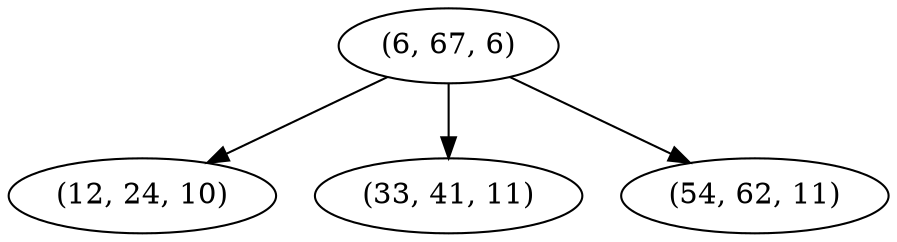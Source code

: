 digraph tree {
    "(6, 67, 6)";
    "(12, 24, 10)";
    "(33, 41, 11)";
    "(54, 62, 11)";
    "(6, 67, 6)" -> "(12, 24, 10)";
    "(6, 67, 6)" -> "(33, 41, 11)";
    "(6, 67, 6)" -> "(54, 62, 11)";
}
